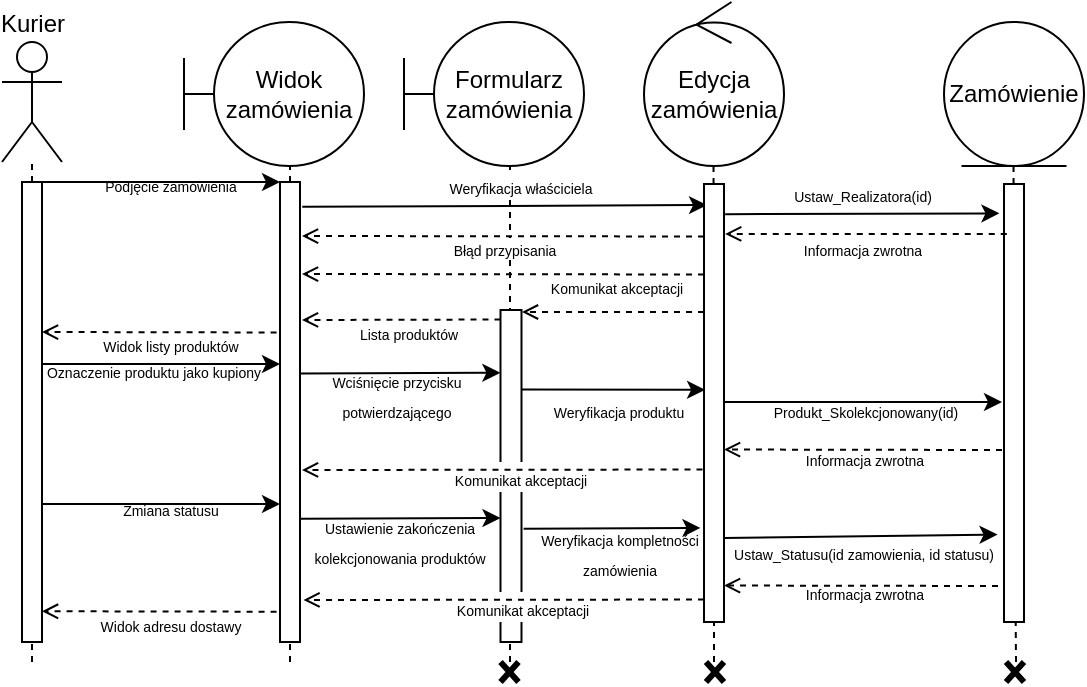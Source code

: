 <mxfile version="13.11.0" type="device"><diagram id="kgpKYQtTHZ0yAKxKKP6v" name="Page-1"><mxGraphModel dx="813" dy="422" grid="1" gridSize="10" guides="1" tooltips="1" connect="1" arrows="1" fold="1" page="1" pageScale="1" pageWidth="850" pageHeight="1100" math="0" shadow="0"><root><mxCell id="0"/><mxCell id="1" parent="0"/><mxCell id="ntX9x4U0bU5UTP3bSQm9-1" value="Kurier" style="shape=umlActor;verticalLabelPosition=top;verticalAlign=bottom;html=1;outlineConnect=0;labelPosition=center;align=center;" vertex="1" parent="1"><mxGeometry x="10" y="30" width="30" height="60" as="geometry"/></mxCell><mxCell id="ntX9x4U0bU5UTP3bSQm9-3" value="" style="endArrow=none;dashed=1;html=1;" edge="1" parent="1" target="ntX9x4U0bU5UTP3bSQm9-1"><mxGeometry width="50" height="50" relative="1" as="geometry"><mxPoint x="25" y="340" as="sourcePoint"/><mxPoint x="40" y="140" as="targetPoint"/></mxGeometry></mxCell><mxCell id="ntX9x4U0bU5UTP3bSQm9-4" value="Widok zamówienia" style="shape=umlBoundary;whiteSpace=wrap;html=1;" vertex="1" parent="1"><mxGeometry x="101" y="20" width="90" height="72" as="geometry"/></mxCell><mxCell id="ntX9x4U0bU5UTP3bSQm9-5" value="Edycja zamówienia" style="ellipse;shape=umlControl;whiteSpace=wrap;html=1;" vertex="1" parent="1"><mxGeometry x="331" y="10" width="70" height="82" as="geometry"/></mxCell><mxCell id="ntX9x4U0bU5UTP3bSQm9-6" value="Zamówienie" style="ellipse;shape=umlEntity;whiteSpace=wrap;html=1;" vertex="1" parent="1"><mxGeometry x="481" y="20" width="70" height="72" as="geometry"/></mxCell><mxCell id="ntX9x4U0bU5UTP3bSQm9-7" value="" style="endArrow=none;dashed=1;html=1;" edge="1" parent="1"><mxGeometry width="50" height="50" relative="1" as="geometry"><mxPoint x="154" y="340" as="sourcePoint"/><mxPoint x="154" y="92.0" as="targetPoint"/></mxGeometry></mxCell><mxCell id="ntX9x4U0bU5UTP3bSQm9-10" value="Formularz zamówienia" style="shape=umlBoundary;whiteSpace=wrap;html=1;" vertex="1" parent="1"><mxGeometry x="211" y="20" width="90" height="72" as="geometry"/></mxCell><mxCell id="ntX9x4U0bU5UTP3bSQm9-11" value="" style="endArrow=none;dashed=1;html=1;" edge="1" parent="1"><mxGeometry width="50" height="50" relative="1" as="geometry"><mxPoint x="264" y="340" as="sourcePoint"/><mxPoint x="264" y="92.0" as="targetPoint"/></mxGeometry></mxCell><mxCell id="ntX9x4U0bU5UTP3bSQm9-12" value="" style="endArrow=none;dashed=1;html=1;" edge="1" parent="1" source="ntX9x4U0bU5UTP3bSQm9-22"><mxGeometry width="50" height="50" relative="1" as="geometry"><mxPoint x="365.76" y="322" as="sourcePoint"/><mxPoint x="365.76" y="92.0" as="targetPoint"/></mxGeometry></mxCell><mxCell id="ntX9x4U0bU5UTP3bSQm9-13" value="" style="endArrow=none;dashed=1;html=1;" edge="1" parent="1" source="ntX9x4U0bU5UTP3bSQm9-24"><mxGeometry width="50" height="50" relative="1" as="geometry"><mxPoint x="515.76" y="322" as="sourcePoint"/><mxPoint x="515.76" y="92.0" as="targetPoint"/></mxGeometry></mxCell><mxCell id="ntX9x4U0bU5UTP3bSQm9-15" value="" style="rounded=0;whiteSpace=wrap;html=1;" vertex="1" parent="1"><mxGeometry x="20" y="100" width="10" height="230" as="geometry"/></mxCell><mxCell id="ntX9x4U0bU5UTP3bSQm9-16" value="" style="endArrow=classic;html=1;exitX=1;exitY=0;exitDx=0;exitDy=0;entryX=0;entryY=0;entryDx=0;entryDy=0;" edge="1" parent="1" source="ntX9x4U0bU5UTP3bSQm9-15" target="ntX9x4U0bU5UTP3bSQm9-20"><mxGeometry width="50" height="50" relative="1" as="geometry"><mxPoint x="60" y="142" as="sourcePoint"/><mxPoint x="140" y="100" as="targetPoint"/></mxGeometry></mxCell><mxCell id="ntX9x4U0bU5UTP3bSQm9-18" value="&lt;font style=&quot;font-size: 7px&quot;&gt;Informacja zwrotna&lt;/font&gt;" style="text;html=1;strokeColor=none;fillColor=none;align=center;verticalAlign=middle;whiteSpace=wrap;rounded=0;" vertex="1" parent="1"><mxGeometry x="401" y="123" width="79" height="20" as="geometry"/></mxCell><mxCell id="ntX9x4U0bU5UTP3bSQm9-20" value="" style="rounded=0;whiteSpace=wrap;html=1;" vertex="1" parent="1"><mxGeometry x="149" y="100" width="10" height="230" as="geometry"/></mxCell><mxCell id="ntX9x4U0bU5UTP3bSQm9-21" value="" style="endArrow=classic;html=1;exitX=1.114;exitY=0.054;exitDx=0;exitDy=0;exitPerimeter=0;entryX=0.152;entryY=0.048;entryDx=0;entryDy=0;entryPerimeter=0;" edge="1" parent="1" source="ntX9x4U0bU5UTP3bSQm9-20" target="ntX9x4U0bU5UTP3bSQm9-22"><mxGeometry width="50" height="50" relative="1" as="geometry"><mxPoint x="180" y="180" as="sourcePoint"/><mxPoint x="230" y="130" as="targetPoint"/></mxGeometry></mxCell><mxCell id="ntX9x4U0bU5UTP3bSQm9-22" value="" style="rounded=0;whiteSpace=wrap;html=1;" vertex="1" parent="1"><mxGeometry x="361" y="101" width="10" height="219" as="geometry"/></mxCell><mxCell id="ntX9x4U0bU5UTP3bSQm9-23" value="" style="endArrow=none;dashed=1;html=1;" edge="1" parent="1" target="ntX9x4U0bU5UTP3bSQm9-22"><mxGeometry width="50" height="50" relative="1" as="geometry"><mxPoint x="366" y="340" as="sourcePoint"/><mxPoint x="365.76" y="92.0" as="targetPoint"/></mxGeometry></mxCell><mxCell id="ntX9x4U0bU5UTP3bSQm9-24" value="" style="rounded=0;whiteSpace=wrap;html=1;" vertex="1" parent="1"><mxGeometry x="511" y="101" width="10" height="219" as="geometry"/></mxCell><mxCell id="ntX9x4U0bU5UTP3bSQm9-25" value="" style="endArrow=none;dashed=1;html=1;" edge="1" parent="1" target="ntX9x4U0bU5UTP3bSQm9-24"><mxGeometry width="50" height="50" relative="1" as="geometry"><mxPoint x="517" y="340" as="sourcePoint"/><mxPoint x="515.76" y="92.0" as="targetPoint"/></mxGeometry></mxCell><mxCell id="ntX9x4U0bU5UTP3bSQm9-27" value="&lt;font style=&quot;font-size: 7px&quot;&gt;Weryfikacja właściciela&lt;/font&gt;" style="text;html=1;align=center;verticalAlign=middle;whiteSpace=wrap;rounded=0;fillColor=#ffffff;" vertex="1" parent="1"><mxGeometry x="230" y="97" width="79" height="10" as="geometry"/></mxCell><mxCell id="ntX9x4U0bU5UTP3bSQm9-28" value="" style="endArrow=classic;html=1;exitX=1.057;exitY=0.069;exitDx=0;exitDy=0;exitPerimeter=0;entryX=-0.229;entryY=0.067;entryDx=0;entryDy=0;entryPerimeter=0;" edge="1" parent="1" source="ntX9x4U0bU5UTP3bSQm9-22" target="ntX9x4U0bU5UTP3bSQm9-24"><mxGeometry width="50" height="50" relative="1" as="geometry"><mxPoint x="310" y="170" as="sourcePoint"/><mxPoint x="490" y="117" as="targetPoint"/></mxGeometry></mxCell><mxCell id="ntX9x4U0bU5UTP3bSQm9-29" value="&lt;span style=&quot;font-size: 7px&quot;&gt;Ustaw_Realizatora(id)&lt;/span&gt;" style="text;html=1;align=center;verticalAlign=middle;whiteSpace=wrap;rounded=0;fillColor=#ffffff;" vertex="1" parent="1"><mxGeometry x="401" y="101" width="79" height="10" as="geometry"/></mxCell><mxCell id="ntX9x4U0bU5UTP3bSQm9-30" value="" style="endArrow=open;html=1;dashed=1;endFill=0;entryX=1.057;entryY=0.114;entryDx=0;entryDy=0;entryPerimeter=0;exitX=0.138;exitY=0.114;exitDx=0;exitDy=0;exitPerimeter=0;" edge="1" parent="1" source="ntX9x4U0bU5UTP3bSQm9-24" target="ntX9x4U0bU5UTP3bSQm9-22"><mxGeometry width="50" height="50" relative="1" as="geometry"><mxPoint x="470" y="122" as="sourcePoint"/><mxPoint x="380" y="130" as="targetPoint"/></mxGeometry></mxCell><mxCell id="ntX9x4U0bU5UTP3bSQm9-31" value="&lt;font style=&quot;font-size: 7px&quot;&gt;Podjęcie zamówienia&lt;/font&gt;" style="text;html=1;strokeColor=none;fillColor=none;align=center;verticalAlign=middle;whiteSpace=wrap;rounded=0;" vertex="1" parent="1"><mxGeometry x="55" y="91" width="79" height="20" as="geometry"/></mxCell><mxCell id="ntX9x4U0bU5UTP3bSQm9-35" value="" style="endArrow=open;html=1;dashed=1;endFill=0;" edge="1" parent="1"><mxGeometry width="50" height="50" relative="1" as="geometry"><mxPoint x="361.0" y="127.24" as="sourcePoint"/><mxPoint x="160" y="127" as="targetPoint"/></mxGeometry></mxCell><mxCell id="ntX9x4U0bU5UTP3bSQm9-36" value="&lt;span style=&quot;font-size: 7px&quot;&gt;Błąd przypisania&lt;/span&gt;" style="text;html=1;align=center;verticalAlign=middle;whiteSpace=wrap;rounded=0;fillColor=#ffffff;" vertex="1" parent="1"><mxGeometry x="222" y="128" width="79" height="10" as="geometry"/></mxCell><mxCell id="ntX9x4U0bU5UTP3bSQm9-37" value="" style="endArrow=open;html=1;dashed=1;endFill=0;" edge="1" parent="1"><mxGeometry width="50" height="50" relative="1" as="geometry"><mxPoint x="361" y="146.24" as="sourcePoint"/><mxPoint x="160" y="146" as="targetPoint"/></mxGeometry></mxCell><mxCell id="ntX9x4U0bU5UTP3bSQm9-38" value="&lt;span style=&quot;font-size: 7px&quot;&gt;Komunikat akceptacji&lt;/span&gt;" style="text;html=1;align=center;verticalAlign=middle;whiteSpace=wrap;rounded=0;fillColor=#ffffff;" vertex="1" parent="1"><mxGeometry x="278" y="147" width="79" height="10" as="geometry"/></mxCell><mxCell id="ntX9x4U0bU5UTP3bSQm9-39" value="" style="endArrow=open;html=1;dashed=1;endFill=0;exitX=-0.171;exitY=0.318;exitDx=0;exitDy=0;exitPerimeter=0;" edge="1" parent="1"><mxGeometry width="50" height="50" relative="1" as="geometry"><mxPoint x="147.29" y="175.24" as="sourcePoint"/><mxPoint x="30" y="175" as="targetPoint"/></mxGeometry></mxCell><mxCell id="ntX9x4U0bU5UTP3bSQm9-40" value="&lt;span style=&quot;font-size: 7px&quot;&gt;Widok listy produktów&lt;/span&gt;" style="text;html=1;align=center;verticalAlign=middle;whiteSpace=wrap;rounded=0;fillColor=#ffffff;" vertex="1" parent="1"><mxGeometry x="55" y="176" width="79" height="10" as="geometry"/></mxCell><mxCell id="ntX9x4U0bU5UTP3bSQm9-41" value="" style="endArrow=classic;html=1;exitX=1;exitY=0;exitDx=0;exitDy=0;entryX=0;entryY=0;entryDx=0;entryDy=0;" edge="1" parent="1"><mxGeometry width="50" height="50" relative="1" as="geometry"><mxPoint x="30" y="191.0" as="sourcePoint"/><mxPoint x="149" y="191.0" as="targetPoint"/></mxGeometry></mxCell><mxCell id="ntX9x4U0bU5UTP3bSQm9-42" value="&lt;font style=&quot;font-size: 7px&quot;&gt;Oznaczenie produktu jako kupiony&lt;/font&gt;" style="text;html=1;strokeColor=none;fillColor=none;align=center;verticalAlign=middle;whiteSpace=wrap;rounded=0;" vertex="1" parent="1"><mxGeometry x="29" y="184" width="114" height="20" as="geometry"/></mxCell><mxCell id="ntX9x4U0bU5UTP3bSQm9-45" value="" style="rounded=0;whiteSpace=wrap;html=1;fillColor=#ffffff;" vertex="1" parent="1"><mxGeometry x="259.25" y="164" width="10.5" height="166" as="geometry"/></mxCell><mxCell id="ntX9x4U0bU5UTP3bSQm9-46" value="" style="endArrow=open;html=1;dashed=1;endFill=0;exitX=-0.171;exitY=0.318;exitDx=0;exitDy=0;exitPerimeter=0;" edge="1" parent="1"><mxGeometry width="50" height="50" relative="1" as="geometry"><mxPoint x="361.0" y="165.0" as="sourcePoint"/><mxPoint x="270" y="165" as="targetPoint"/></mxGeometry></mxCell><mxCell id="ntX9x4U0bU5UTP3bSQm9-47" value="" style="endArrow=open;html=1;dashed=1;endFill=0;exitX=-0.171;exitY=0.318;exitDx=0;exitDy=0;exitPerimeter=0;" edge="1" parent="1"><mxGeometry width="50" height="50" relative="1" as="geometry"><mxPoint x="259.25" y="168.76" as="sourcePoint"/><mxPoint x="160" y="169" as="targetPoint"/></mxGeometry></mxCell><mxCell id="ntX9x4U0bU5UTP3bSQm9-48" value="&lt;span style=&quot;font-size: 7px&quot;&gt;Lista produktów&lt;/span&gt;" style="text;html=1;align=center;verticalAlign=middle;whiteSpace=wrap;rounded=0;fillColor=#ffffff;" vertex="1" parent="1"><mxGeometry x="174" y="170" width="79" height="10" as="geometry"/></mxCell><mxCell id="ntX9x4U0bU5UTP3bSQm9-51" value="" style="endArrow=classic;html=1;exitX=1;exitY=0;exitDx=0;exitDy=0;entryX=-0.006;entryY=0.673;entryDx=0;entryDy=0;entryPerimeter=0;" edge="1" parent="1"><mxGeometry width="50" height="50" relative="1" as="geometry"><mxPoint x="159" y="195.76" as="sourcePoint"/><mxPoint x="259.187" y="195.38" as="targetPoint"/></mxGeometry></mxCell><mxCell id="ntX9x4U0bU5UTP3bSQm9-52" value="&lt;font style=&quot;font-size: 7px&quot;&gt;Wciśnięcie przycisku potwierdzającego&lt;/font&gt;" style="text;html=1;strokeColor=none;fillColor=none;align=center;verticalAlign=middle;whiteSpace=wrap;rounded=0;" vertex="1" parent="1"><mxGeometry x="168" y="196" width="79" height="20" as="geometry"/></mxCell><mxCell id="ntX9x4U0bU5UTP3bSQm9-53" value="" style="endArrow=classic;html=1;exitX=1;exitY=0;exitDx=0;exitDy=0;entryX=0;entryY=0;entryDx=0;entryDy=0;" edge="1" parent="1"><mxGeometry width="50" height="50" relative="1" as="geometry"><mxPoint x="30" y="261.0" as="sourcePoint"/><mxPoint x="149" y="261.0" as="targetPoint"/></mxGeometry></mxCell><mxCell id="ntX9x4U0bU5UTP3bSQm9-54" value="&lt;font style=&quot;font-size: 7px&quot;&gt;Zmiana statusu&lt;/font&gt;" style="text;html=1;strokeColor=none;fillColor=none;align=center;verticalAlign=middle;whiteSpace=wrap;rounded=0;" vertex="1" parent="1"><mxGeometry x="55" y="253" width="79" height="20" as="geometry"/></mxCell><mxCell id="ntX9x4U0bU5UTP3bSQm9-55" value="" style="endArrow=classic;html=1;exitX=1;exitY=0;exitDx=0;exitDy=0;entryX=-0.006;entryY=0.673;entryDx=0;entryDy=0;entryPerimeter=0;" edge="1" parent="1"><mxGeometry width="50" height="50" relative="1" as="geometry"><mxPoint x="159.06" y="268.38" as="sourcePoint"/><mxPoint x="259.247" y="268" as="targetPoint"/></mxGeometry></mxCell><mxCell id="ntX9x4U0bU5UTP3bSQm9-56" value="&lt;font style=&quot;font-size: 7px&quot;&gt;Ustawienie zakończenia kolekcjonowania produktów&lt;/font&gt;" style="text;html=1;strokeColor=none;fillColor=none;align=center;verticalAlign=middle;whiteSpace=wrap;rounded=0;" vertex="1" parent="1"><mxGeometry x="163.06" y="268.62" width="91.94" height="20" as="geometry"/></mxCell><mxCell id="ntX9x4U0bU5UTP3bSQm9-57" value="" style="endArrow=classic;html=1;exitX=1;exitY=0;exitDx=0;exitDy=0;entryX=1.048;entryY=-0.005;entryDx=0;entryDy=0;entryPerimeter=0;" edge="1" parent="1" target="ntX9x4U0bU5UTP3bSQm9-58"><mxGeometry width="50" height="50" relative="1" as="geometry"><mxPoint x="269.75" y="203.76" as="sourcePoint"/><mxPoint x="369.937" y="203.38" as="targetPoint"/></mxGeometry></mxCell><mxCell id="ntX9x4U0bU5UTP3bSQm9-58" value="&lt;font style=&quot;font-size: 7px&quot;&gt;Weryfikacja produktu&lt;/font&gt;" style="text;html=1;strokeColor=none;fillColor=none;align=center;verticalAlign=middle;whiteSpace=wrap;rounded=0;" vertex="1" parent="1"><mxGeometry x="278.75" y="204" width="79" height="20" as="geometry"/></mxCell><mxCell id="ntX9x4U0bU5UTP3bSQm9-59" value="" style="endArrow=classic;html=1;exitX=1;exitY=0;exitDx=0;exitDy=0;" edge="1" parent="1"><mxGeometry width="50" height="50" relative="1" as="geometry"><mxPoint x="371" y="210" as="sourcePoint"/><mxPoint x="510" y="210" as="targetPoint"/></mxGeometry></mxCell><mxCell id="ntX9x4U0bU5UTP3bSQm9-60" value="&lt;span style=&quot;font-size: 7px&quot;&gt;Produkt_Skolekcjonowany(id)&lt;/span&gt;" style="text;html=1;strokeColor=none;fillColor=none;align=center;verticalAlign=middle;whiteSpace=wrap;rounded=0;" vertex="1" parent="1"><mxGeometry x="401.5" y="204" width="80" height="20" as="geometry"/></mxCell><mxCell id="ntX9x4U0bU5UTP3bSQm9-61" value="&lt;font style=&quot;font-size: 7px&quot;&gt;Informacja zwrotna&lt;/font&gt;" style="text;html=1;strokeColor=none;fillColor=none;align=center;verticalAlign=middle;whiteSpace=wrap;rounded=0;" vertex="1" parent="1"><mxGeometry x="401.5" y="228" width="79" height="20" as="geometry"/></mxCell><mxCell id="ntX9x4U0bU5UTP3bSQm9-62" value="" style="endArrow=open;html=1;dashed=1;endFill=0;" edge="1" parent="1"><mxGeometry width="50" height="50" relative="1" as="geometry"><mxPoint x="510" y="234" as="sourcePoint"/><mxPoint x="371" y="233.76" as="targetPoint"/></mxGeometry></mxCell><mxCell id="ntX9x4U0bU5UTP3bSQm9-65" value="&lt;span style=&quot;font-size: 7px&quot;&gt;Komunikat akceptacji&lt;/span&gt;" style="text;html=1;align=center;verticalAlign=middle;whiteSpace=wrap;rounded=0;fillColor=#ffffff;" vertex="1" parent="1"><mxGeometry x="230" y="240" width="79" height="15" as="geometry"/></mxCell><mxCell id="ntX9x4U0bU5UTP3bSQm9-64" value="" style="endArrow=open;html=1;dashed=1;endFill=0;" edge="1" parent="1"><mxGeometry width="50" height="50" relative="1" as="geometry"><mxPoint x="360.25" y="243.76" as="sourcePoint"/><mxPoint x="160" y="244" as="targetPoint"/></mxGeometry></mxCell><mxCell id="ntX9x4U0bU5UTP3bSQm9-66" value="" style="endArrow=classic;html=1;exitX=1;exitY=0;exitDx=0;exitDy=0;entryX=0.94;entryY=-0.083;entryDx=0;entryDy=0;entryPerimeter=0;" edge="1" parent="1" target="ntX9x4U0bU5UTP3bSQm9-67"><mxGeometry width="50" height="50" relative="1" as="geometry"><mxPoint x="270.81" y="273.38" as="sourcePoint"/><mxPoint x="370.997" y="273" as="targetPoint"/></mxGeometry></mxCell><mxCell id="ntX9x4U0bU5UTP3bSQm9-67" value="&lt;font style=&quot;font-size: 7px&quot;&gt;Weryfikacja kompletności zamówienia&lt;/font&gt;" style="text;html=1;strokeColor=none;fillColor=none;align=center;verticalAlign=middle;whiteSpace=wrap;rounded=0;" vertex="1" parent="1"><mxGeometry x="272.81" y="274.62" width="91.94" height="20" as="geometry"/></mxCell><mxCell id="ntX9x4U0bU5UTP3bSQm9-68" value="" style="endArrow=classic;html=1;exitX=1;exitY=0;exitDx=0;exitDy=0;entryX=0.977;entryY=0.083;entryDx=0;entryDy=0;entryPerimeter=0;" edge="1" parent="1" target="ntX9x4U0bU5UTP3bSQm9-69"><mxGeometry width="50" height="50" relative="1" as="geometry"><mxPoint x="371" y="278" as="sourcePoint"/><mxPoint x="440" y="260" as="targetPoint"/></mxGeometry></mxCell><mxCell id="ntX9x4U0bU5UTP3bSQm9-69" value="&lt;span style=&quot;font-size: 7px&quot;&gt;Ustaw_Statusu(id zamowienia, id statusu)&lt;/span&gt;" style="text;html=1;strokeColor=none;fillColor=none;align=center;verticalAlign=middle;whiteSpace=wrap;rounded=0;" vertex="1" parent="1"><mxGeometry x="371" y="274.62" width="140" height="20" as="geometry"/></mxCell><mxCell id="ntX9x4U0bU5UTP3bSQm9-70" value="&lt;font style=&quot;font-size: 7px&quot;&gt;Informacja zwrotna&lt;/font&gt;" style="text;html=1;strokeColor=none;fillColor=none;align=center;verticalAlign=middle;whiteSpace=wrap;rounded=0;" vertex="1" parent="1"><mxGeometry x="401.5" y="294.62" width="79" height="20" as="geometry"/></mxCell><mxCell id="ntX9x4U0bU5UTP3bSQm9-71" value="" style="endArrow=open;html=1;dashed=1;endFill=0;" edge="1" parent="1"><mxGeometry width="50" height="50" relative="1" as="geometry"><mxPoint x="508" y="302" as="sourcePoint"/><mxPoint x="371" y="301.76" as="targetPoint"/></mxGeometry></mxCell><mxCell id="ntX9x4U0bU5UTP3bSQm9-72" value="&lt;span style=&quot;font-size: 7px&quot;&gt;Komunikat akceptacji&lt;/span&gt;" style="text;html=1;align=center;verticalAlign=middle;whiteSpace=wrap;rounded=0;fillColor=#ffffff;" vertex="1" parent="1"><mxGeometry x="230.75" y="305" width="79" height="15" as="geometry"/></mxCell><mxCell id="ntX9x4U0bU5UTP3bSQm9-73" value="" style="endArrow=open;html=1;dashed=1;endFill=0;" edge="1" parent="1"><mxGeometry width="50" height="50" relative="1" as="geometry"><mxPoint x="361.0" y="308.76" as="sourcePoint"/><mxPoint x="160.75" y="309" as="targetPoint"/></mxGeometry></mxCell><mxCell id="ntX9x4U0bU5UTP3bSQm9-74" value="" style="endArrow=open;html=1;dashed=1;endFill=0;exitX=-0.171;exitY=0.318;exitDx=0;exitDy=0;exitPerimeter=0;" edge="1" parent="1"><mxGeometry width="50" height="50" relative="1" as="geometry"><mxPoint x="147.29" y="314.86" as="sourcePoint"/><mxPoint x="30" y="314.62" as="targetPoint"/></mxGeometry></mxCell><mxCell id="ntX9x4U0bU5UTP3bSQm9-75" value="&lt;span style=&quot;font-size: 7px&quot;&gt;Widok adresu dostawy&lt;/span&gt;" style="text;html=1;align=center;verticalAlign=middle;whiteSpace=wrap;rounded=0;fillColor=#ffffff;" vertex="1" parent="1"><mxGeometry x="55" y="315.62" width="79" height="10" as="geometry"/></mxCell><mxCell id="ntX9x4U0bU5UTP3bSQm9-76" value="" style="shape=umlDestroy;whiteSpace=wrap;html=1;strokeWidth=3;fillColor=#ffffff;" vertex="1" parent="1"><mxGeometry x="512" y="340" width="9" height="10" as="geometry"/></mxCell><mxCell id="ntX9x4U0bU5UTP3bSQm9-77" value="" style="shape=umlDestroy;whiteSpace=wrap;html=1;strokeWidth=3;fillColor=#ffffff;" vertex="1" parent="1"><mxGeometry x="362" y="340" width="9" height="10" as="geometry"/></mxCell><mxCell id="ntX9x4U0bU5UTP3bSQm9-78" value="" style="shape=umlDestroy;whiteSpace=wrap;html=1;strokeWidth=3;fillColor=#ffffff;" vertex="1" parent="1"><mxGeometry x="259.25" y="340" width="9" height="10" as="geometry"/></mxCell></root></mxGraphModel></diagram></mxfile>